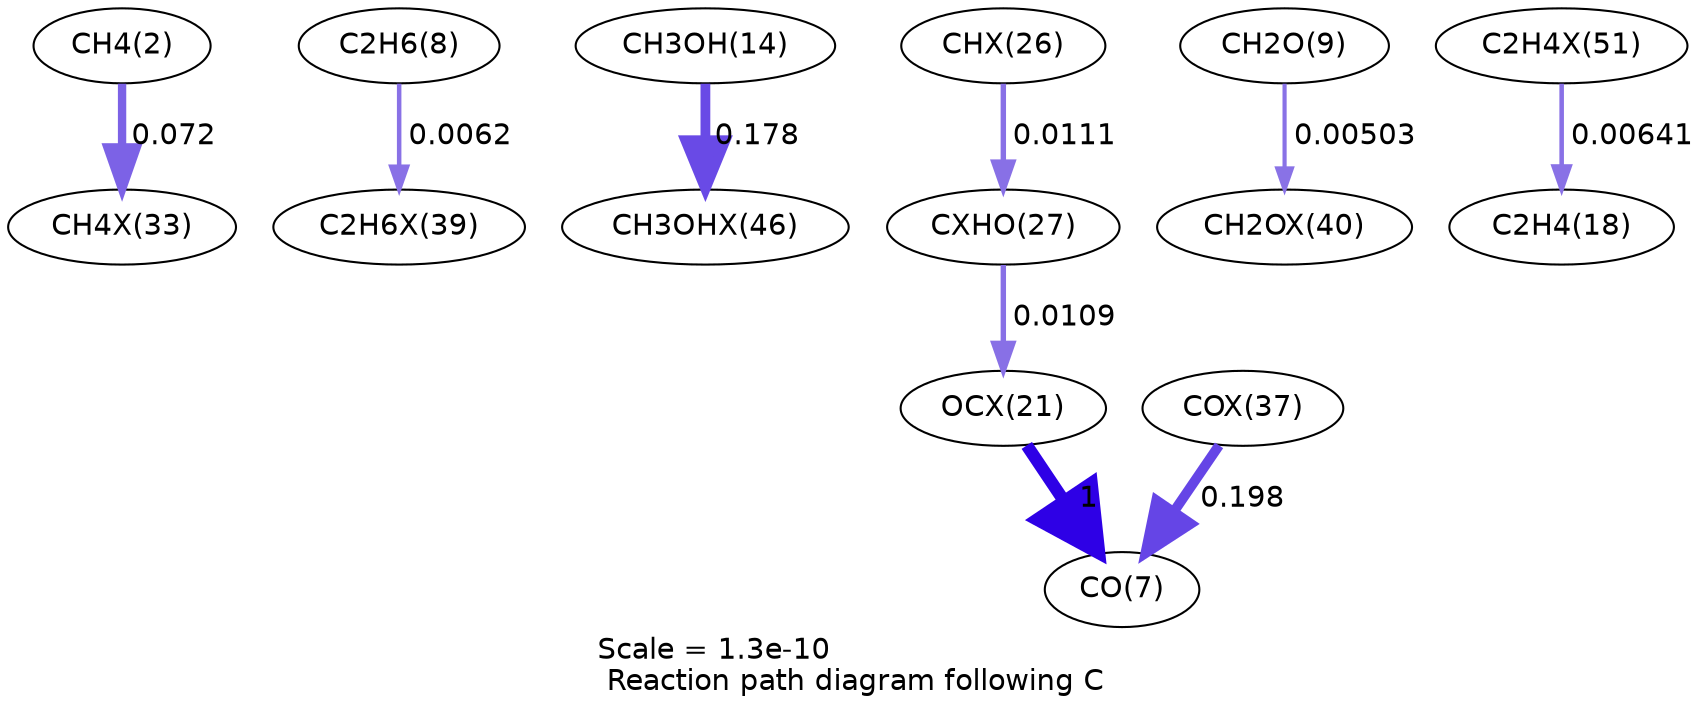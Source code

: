 digraph reaction_paths {
center=1;
s4 -> s42[fontname="Helvetica", penwidth=4.01, arrowsize=2.01, color="0.7, 0.572, 0.9"
, label=" 0.072"];
s10 -> s48[fontname="Helvetica", penwidth=2.16, arrowsize=1.08, color="0.7, 0.506, 0.9"
, label=" 0.0062"];
s16 -> s52[fontname="Helvetica", penwidth=4.7, arrowsize=2.35, color="0.7, 0.678, 0.9"
, label=" 0.178"];
s40 -> s41[fontname="Helvetica", penwidth=2.6, arrowsize=1.3, color="0.7, 0.511, 0.9"
, label=" 0.0111"];
s11 -> s49[fontname="Helvetica", penwidth=2, arrowsize=1, color="0.7, 0.505, 0.9"
, label=" 0.00503"];
s41 -> s36[fontname="Helvetica", penwidth=2.59, arrowsize=1.3, color="0.7, 0.511, 0.9"
, label=" 0.0109"];
s36 -> s9[fontname="Helvetica", penwidth=6, arrowsize=3, color="0.7, 1.5, 0.9"
, label=" 1"];
s46 -> s9[fontname="Helvetica", penwidth=4.78, arrowsize=2.39, color="0.7, 0.698, 0.9"
, label=" 0.198"];
s55 -> s20[fontname="Helvetica", penwidth=2.19, arrowsize=1.09, color="0.7, 0.506, 0.9"
, label=" 0.00641"];
s4 [ fontname="Helvetica", label="CH4(2)"];
s9 [ fontname="Helvetica", label="CO(7)"];
s10 [ fontname="Helvetica", label="C2H6(8)"];
s11 [ fontname="Helvetica", label="CH2O(9)"];
s16 [ fontname="Helvetica", label="CH3OH(14)"];
s20 [ fontname="Helvetica", label="C2H4(18)"];
s36 [ fontname="Helvetica", label="OCX(21)"];
s40 [ fontname="Helvetica", label="CHX(26)"];
s41 [ fontname="Helvetica", label="CXHO(27)"];
s42 [ fontname="Helvetica", label="CH4X(33)"];
s46 [ fontname="Helvetica", label="COX(37)"];
s48 [ fontname="Helvetica", label="C2H6X(39)"];
s49 [ fontname="Helvetica", label="CH2OX(40)"];
s52 [ fontname="Helvetica", label="CH3OHX(46)"];
s55 [ fontname="Helvetica", label="C2H4X(51)"];
 label = "Scale = 1.3e-10\l Reaction path diagram following C";
 fontname = "Helvetica";
}
